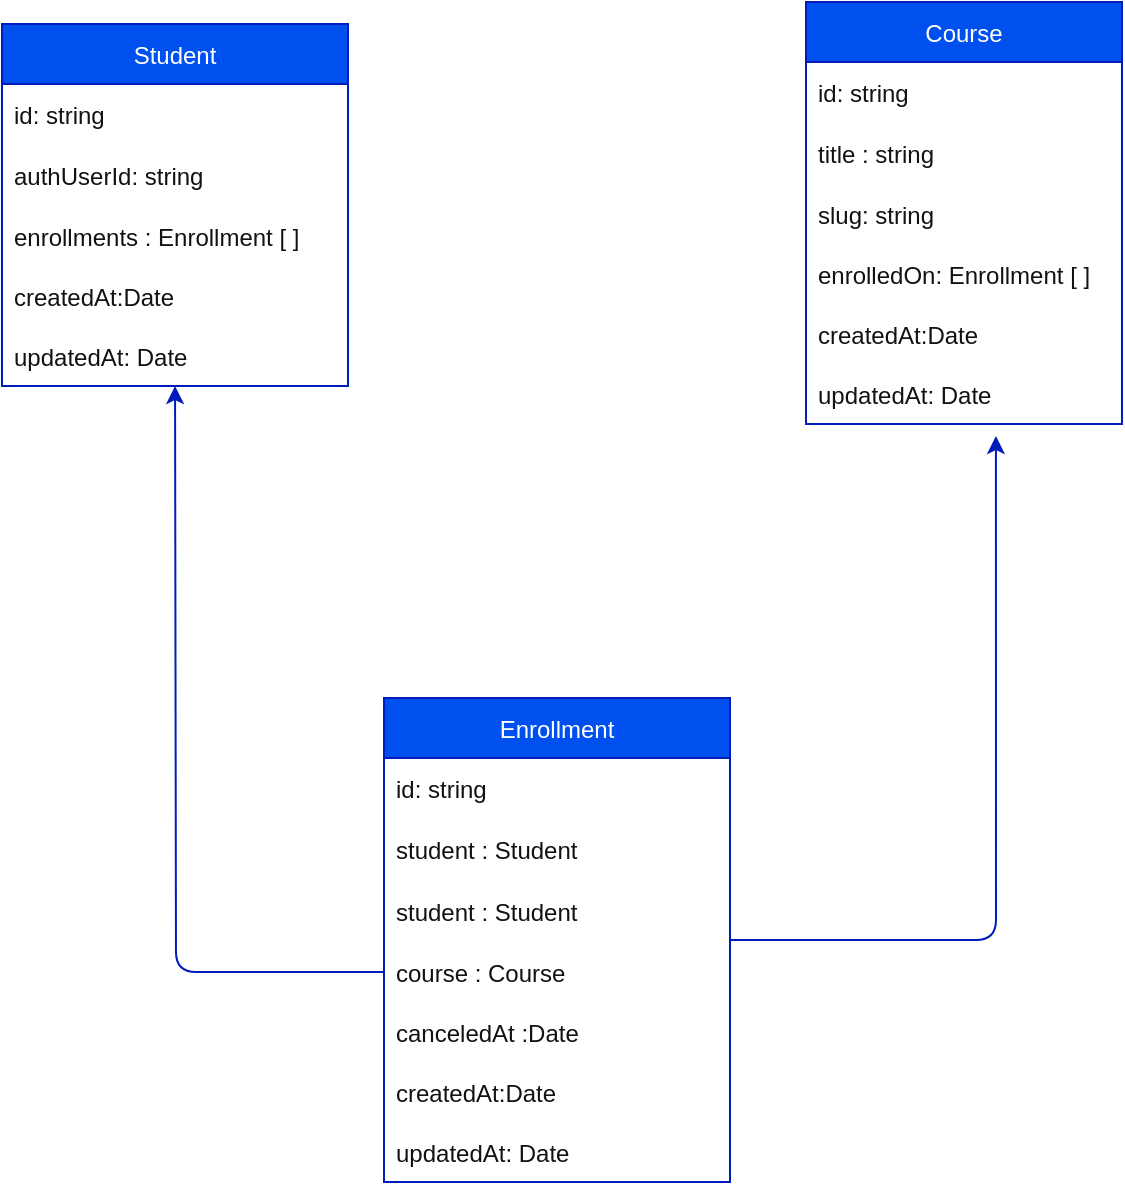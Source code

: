 <mxfile>
    <diagram id="TCOa3KQqdztGxoTuQqL6" name="Página-1">
        <mxGraphModel dx="1083" dy="671" grid="0" gridSize="10" guides="1" tooltips="1" connect="1" arrows="1" fold="1" page="0" pageScale="1" pageWidth="827" pageHeight="1169" background="#ffffff" math="0" shadow="0">
            <root>
                <mxCell id="0"/>
                <mxCell id="1" parent="0"/>
                <mxCell id="3" value="Student" style="swimlane;fontStyle=0;childLayout=stackLayout;horizontal=1;startSize=30;horizontalStack=0;resizeParent=1;resizeParentMax=0;resizeLast=0;collapsible=1;marginBottom=0;fillColor=#0050ef;fontColor=#ffffff;strokeColor=#001DBC;" vertex="1" parent="1">
                    <mxGeometry x="-13" y="96" width="173" height="181" as="geometry"/>
                </mxCell>
                <mxCell id="4" value="id: string" style="text;align=left;verticalAlign=middle;spacingLeft=4;spacingRight=4;overflow=hidden;points=[[0,0.5],[1,0.5]];portConstraint=eastwest;rotatable=0;strokeColor=none;fontColor=#121212;" vertex="1" parent="3">
                    <mxGeometry y="30" width="173" height="30" as="geometry"/>
                </mxCell>
                <mxCell id="5" value="authUserId: string" style="text;strokeColor=none;fillColor=none;align=left;verticalAlign=middle;spacingLeft=4;spacingRight=4;overflow=hidden;points=[[0,0.5],[1,0.5]];portConstraint=eastwest;rotatable=0;fontColor=#121212;" vertex="1" parent="3">
                    <mxGeometry y="60" width="173" height="31" as="geometry"/>
                </mxCell>
                <mxCell id="6" value="enrollments : Enrollment [ ]" style="text;strokeColor=none;fillColor=none;align=left;verticalAlign=middle;spacingLeft=4;spacingRight=4;overflow=hidden;points=[[0,0.5],[1,0.5]];portConstraint=eastwest;rotatable=0;fontColor=#121212;" vertex="1" parent="3">
                    <mxGeometry y="91" width="173" height="30" as="geometry"/>
                </mxCell>
                <mxCell id="7" value="createdAt:Date" style="text;strokeColor=none;fillColor=none;align=left;verticalAlign=middle;spacingLeft=4;spacingRight=4;overflow=hidden;points=[[0,0.5],[1,0.5]];portConstraint=eastwest;rotatable=0;fontColor=#121212;" vertex="1" parent="3">
                    <mxGeometry y="121" width="173" height="30" as="geometry"/>
                </mxCell>
                <mxCell id="8" value="updatedAt: Date" style="text;strokeColor=none;fillColor=none;align=left;verticalAlign=middle;spacingLeft=4;spacingRight=4;overflow=hidden;points=[[0,0.5],[1,0.5]];portConstraint=eastwest;rotatable=0;fontColor=#121212;" vertex="1" parent="3">
                    <mxGeometry y="151" width="173" height="30" as="geometry"/>
                </mxCell>
                <mxCell id="12" value="Course " style="swimlane;fontStyle=0;childLayout=stackLayout;horizontal=1;startSize=30;horizontalStack=0;resizeParent=1;resizeParentMax=0;resizeLast=0;collapsible=1;marginBottom=0;fillColor=#0050ef;fontColor=#ffffff;strokeColor=#001DBC;" vertex="1" parent="1">
                    <mxGeometry x="389" y="85" width="158" height="211" as="geometry"/>
                </mxCell>
                <mxCell id="13" value="id: string" style="text;align=left;verticalAlign=middle;spacingLeft=4;spacingRight=4;overflow=hidden;points=[[0,0.5],[1,0.5]];portConstraint=eastwest;rotatable=0;strokeColor=none;fontColor=#121212;" vertex="1" parent="12">
                    <mxGeometry y="30" width="158" height="30" as="geometry"/>
                </mxCell>
                <mxCell id="14" value="title : string" style="text;strokeColor=none;fillColor=none;align=left;verticalAlign=middle;spacingLeft=4;spacingRight=4;overflow=hidden;points=[[0,0.5],[1,0.5]];portConstraint=eastwest;rotatable=0;fontColor=#121212;" vertex="1" parent="12">
                    <mxGeometry y="60" width="158" height="31" as="geometry"/>
                </mxCell>
                <mxCell id="15" value="slug: string" style="text;strokeColor=none;fillColor=none;align=left;verticalAlign=middle;spacingLeft=4;spacingRight=4;overflow=hidden;points=[[0,0.5],[1,0.5]];portConstraint=eastwest;rotatable=0;fontColor=#121212;" vertex="1" parent="12">
                    <mxGeometry y="91" width="158" height="30" as="geometry"/>
                </mxCell>
                <mxCell id="18" value="enrolledOn: Enrollment [ ]" style="text;strokeColor=none;fillColor=none;align=left;verticalAlign=middle;spacingLeft=4;spacingRight=4;overflow=hidden;points=[[0,0.5],[1,0.5]];portConstraint=eastwest;rotatable=0;fontColor=#121212;" vertex="1" parent="12">
                    <mxGeometry y="121" width="158" height="30" as="geometry"/>
                </mxCell>
                <mxCell id="16" value="createdAt:Date" style="text;strokeColor=none;fillColor=none;align=left;verticalAlign=middle;spacingLeft=4;spacingRight=4;overflow=hidden;points=[[0,0.5],[1,0.5]];portConstraint=eastwest;rotatable=0;fontColor=#121212;" vertex="1" parent="12">
                    <mxGeometry y="151" width="158" height="30" as="geometry"/>
                </mxCell>
                <mxCell id="17" value="updatedAt: Date" style="text;strokeColor=none;fillColor=none;align=left;verticalAlign=middle;spacingLeft=4;spacingRight=4;overflow=hidden;points=[[0,0.5],[1,0.5]];portConstraint=eastwest;rotatable=0;fontColor=#121212;" vertex="1" parent="12">
                    <mxGeometry y="181" width="158" height="30" as="geometry"/>
                </mxCell>
                <mxCell id="30" style="edgeStyle=none;html=1;fontColor=#121212;entryX=0.601;entryY=1.2;entryDx=0;entryDy=0;entryPerimeter=0;fillColor=#0050ef;strokeColor=#001DBC;" edge="1" parent="1" source="19" target="17">
                    <mxGeometry relative="1" as="geometry">
                        <mxPoint x="463" y="548" as="targetPoint"/>
                        <Array as="points">
                            <mxPoint x="484" y="554"/>
                        </Array>
                    </mxGeometry>
                </mxCell>
                <mxCell id="19" value="Enrollment " style="swimlane;fontStyle=0;childLayout=stackLayout;horizontal=1;startSize=30;horizontalStack=0;resizeParent=1;resizeParentMax=0;resizeLast=0;collapsible=1;marginBottom=0;fillColor=#0050ef;fontColor=#ffffff;strokeColor=#001DBC;" vertex="1" parent="1">
                    <mxGeometry x="178" y="433" width="173" height="242" as="geometry"/>
                </mxCell>
                <mxCell id="20" value="id: string" style="text;align=left;verticalAlign=middle;spacingLeft=4;spacingRight=4;overflow=hidden;points=[[0,0.5],[1,0.5]];portConstraint=eastwest;rotatable=0;strokeColor=none;fontColor=#121212;" vertex="1" parent="19">
                    <mxGeometry y="30" width="173" height="30" as="geometry"/>
                </mxCell>
                <mxCell id="26" value="student   : Student " style="text;strokeColor=none;fillColor=none;align=left;verticalAlign=middle;spacingLeft=4;spacingRight=4;overflow=hidden;points=[[0,0.5],[1,0.5]];portConstraint=eastwest;rotatable=0;fontColor=#121212;" vertex="1" parent="19">
                    <mxGeometry y="60" width="173" height="31" as="geometry"/>
                </mxCell>
                <mxCell id="21" value="student   : Student " style="text;strokeColor=none;fillColor=none;align=left;verticalAlign=middle;spacingLeft=4;spacingRight=4;overflow=hidden;points=[[0,0.5],[1,0.5]];portConstraint=eastwest;rotatable=0;fontColor=#121212;" vertex="1" parent="19">
                    <mxGeometry y="91" width="173" height="31" as="geometry"/>
                </mxCell>
                <mxCell id="22" value="course   : Course " style="text;strokeColor=none;fillColor=none;align=left;verticalAlign=middle;spacingLeft=4;spacingRight=4;overflow=hidden;points=[[0,0.5],[1,0.5]];portConstraint=eastwest;rotatable=0;fontColor=#121212;" vertex="1" parent="19">
                    <mxGeometry y="122" width="173" height="30" as="geometry"/>
                </mxCell>
                <mxCell id="25" value="canceledAt :Date" style="text;strokeColor=none;fillColor=none;align=left;verticalAlign=middle;spacingLeft=4;spacingRight=4;overflow=hidden;points=[[0,0.5],[1,0.5]];portConstraint=eastwest;rotatable=0;fontColor=#121212;" vertex="1" parent="19">
                    <mxGeometry y="152" width="173" height="30" as="geometry"/>
                </mxCell>
                <mxCell id="23" value="createdAt:Date" style="text;strokeColor=none;fillColor=none;align=left;verticalAlign=middle;spacingLeft=4;spacingRight=4;overflow=hidden;points=[[0,0.5],[1,0.5]];portConstraint=eastwest;rotatable=0;fontColor=#121212;" vertex="1" parent="19">
                    <mxGeometry y="182" width="173" height="30" as="geometry"/>
                </mxCell>
                <mxCell id="24" value="updatedAt: Date" style="text;strokeColor=none;fillColor=none;align=left;verticalAlign=middle;spacingLeft=4;spacingRight=4;overflow=hidden;points=[[0,0.5],[1,0.5]];portConstraint=eastwest;rotatable=0;fontColor=#121212;" vertex="1" parent="19">
                    <mxGeometry y="212" width="173" height="30" as="geometry"/>
                </mxCell>
                <mxCell id="31" style="edgeStyle=none;html=1;fontColor=#121212;fillColor=#0050ef;strokeColor=#001DBC;" edge="1" parent="1" source="22" target="8">
                    <mxGeometry relative="1" as="geometry">
                        <mxPoint x="85.571" y="570" as="targetPoint"/>
                        <Array as="points">
                            <mxPoint x="74" y="570"/>
                        </Array>
                    </mxGeometry>
                </mxCell>
            </root>
        </mxGraphModel>
    </diagram>
</mxfile>